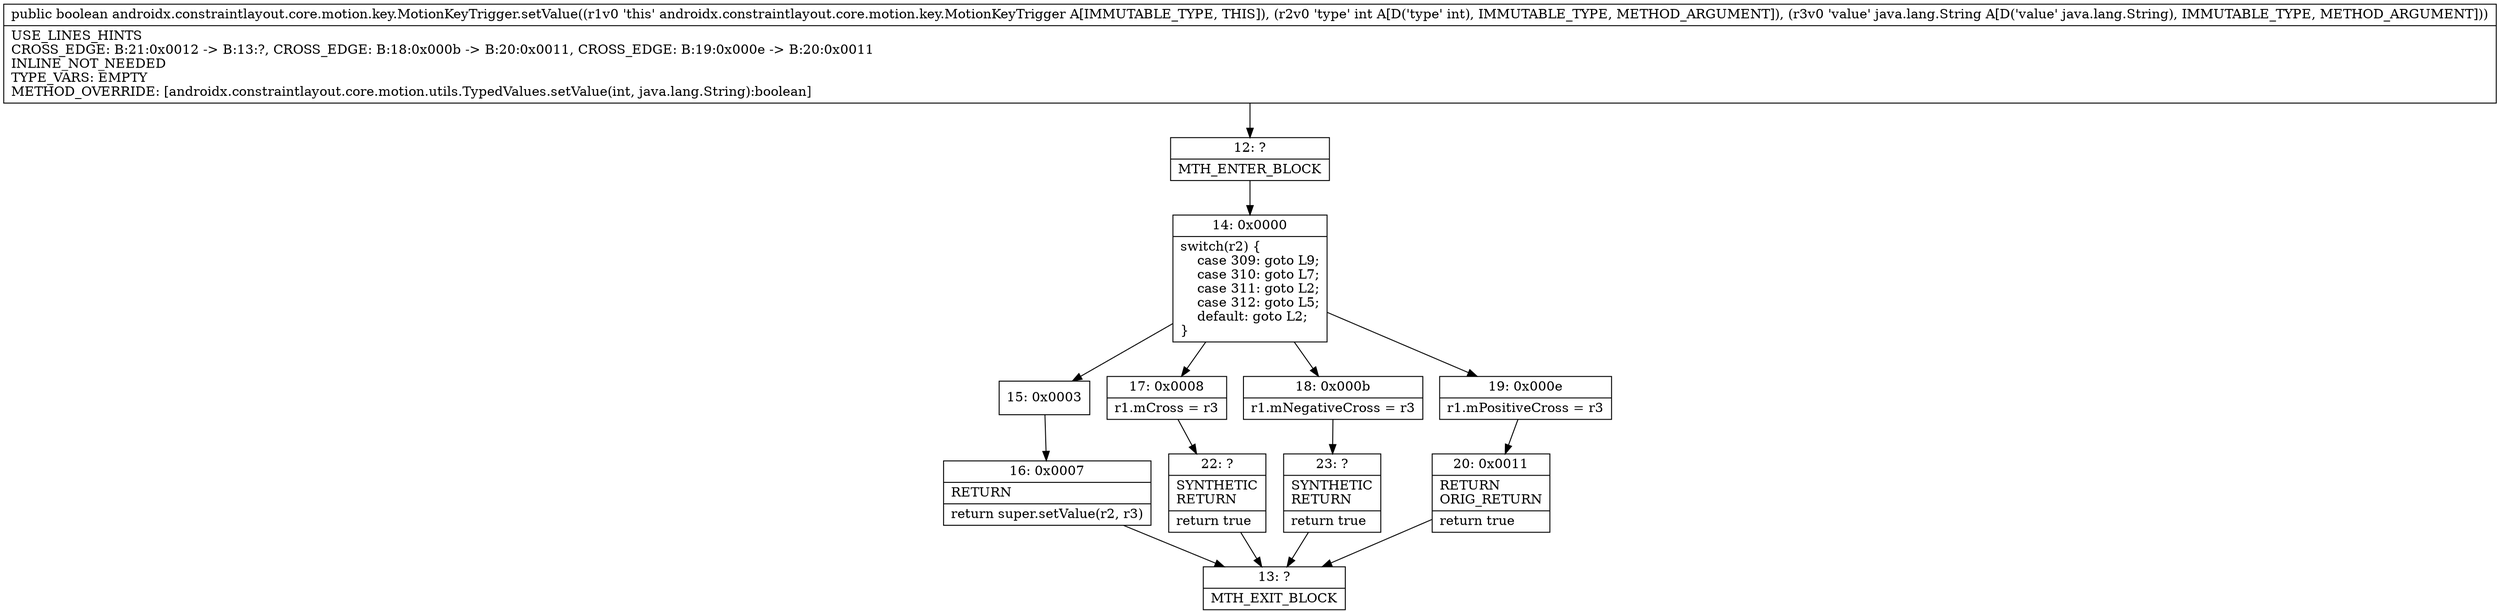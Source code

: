 digraph "CFG forandroidx.constraintlayout.core.motion.key.MotionKeyTrigger.setValue(ILjava\/lang\/String;)Z" {
Node_12 [shape=record,label="{12\:\ ?|MTH_ENTER_BLOCK\l}"];
Node_14 [shape=record,label="{14\:\ 0x0000|switch(r2) \{\l    case 309: goto L9;\l    case 310: goto L7;\l    case 311: goto L2;\l    case 312: goto L5;\l    default: goto L2;\l\}\l}"];
Node_15 [shape=record,label="{15\:\ 0x0003}"];
Node_16 [shape=record,label="{16\:\ 0x0007|RETURN\l|return super.setValue(r2, r3)\l}"];
Node_13 [shape=record,label="{13\:\ ?|MTH_EXIT_BLOCK\l}"];
Node_17 [shape=record,label="{17\:\ 0x0008|r1.mCross = r3\l}"];
Node_22 [shape=record,label="{22\:\ ?|SYNTHETIC\lRETURN\l|return true\l}"];
Node_18 [shape=record,label="{18\:\ 0x000b|r1.mNegativeCross = r3\l}"];
Node_23 [shape=record,label="{23\:\ ?|SYNTHETIC\lRETURN\l|return true\l}"];
Node_19 [shape=record,label="{19\:\ 0x000e|r1.mPositiveCross = r3\l}"];
Node_20 [shape=record,label="{20\:\ 0x0011|RETURN\lORIG_RETURN\l|return true\l}"];
MethodNode[shape=record,label="{public boolean androidx.constraintlayout.core.motion.key.MotionKeyTrigger.setValue((r1v0 'this' androidx.constraintlayout.core.motion.key.MotionKeyTrigger A[IMMUTABLE_TYPE, THIS]), (r2v0 'type' int A[D('type' int), IMMUTABLE_TYPE, METHOD_ARGUMENT]), (r3v0 'value' java.lang.String A[D('value' java.lang.String), IMMUTABLE_TYPE, METHOD_ARGUMENT]))  | USE_LINES_HINTS\lCROSS_EDGE: B:21:0x0012 \-\> B:13:?, CROSS_EDGE: B:18:0x000b \-\> B:20:0x0011, CROSS_EDGE: B:19:0x000e \-\> B:20:0x0011\lINLINE_NOT_NEEDED\lTYPE_VARS: EMPTY\lMETHOD_OVERRIDE: [androidx.constraintlayout.core.motion.utils.TypedValues.setValue(int, java.lang.String):boolean]\l}"];
MethodNode -> Node_12;Node_12 -> Node_14;
Node_14 -> Node_15;
Node_14 -> Node_17;
Node_14 -> Node_18;
Node_14 -> Node_19;
Node_15 -> Node_16;
Node_16 -> Node_13;
Node_17 -> Node_22;
Node_22 -> Node_13;
Node_18 -> Node_23;
Node_23 -> Node_13;
Node_19 -> Node_20;
Node_20 -> Node_13;
}

